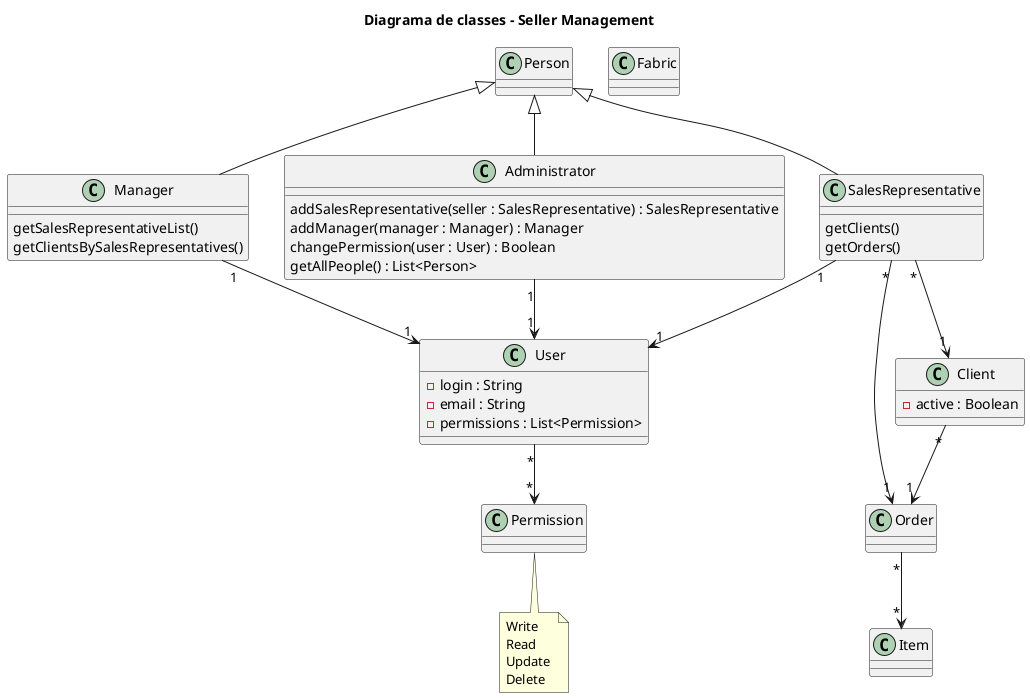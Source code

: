 @startuml
    title Diagrama de classes - Seller Management

    class Permission {

    }

    note bottom of Permission : Write \nRead \nUpdate \nDelete

    class User {
        - login : String 
        - email : String
        - permissions : List<Permission>
    }

    class Order {

    }

    

    class Client {
        - active : Boolean
    }

    class Person {

    }

    class SalesRepresentative {
        
        getClients()
        getOrders()
    }

    class Manager {
        getSalesRepresentativeList()
        getClientsBySalesRepresentatives()
    }

    class Administrator {
        addSalesRepresentative(seller : SalesRepresentative) : SalesRepresentative
        addManager(manager : Manager) : Manager
        changePermission(user : User) : Boolean
        getAllPeople() : List<Person>
    }

    class Item {

    }

    class Fabric {

    }

    Person <|-- SalesRepresentative
    Person <|-- Manager
    Person <|-- Administrator
    SalesRepresentative "1" --> "1" User
    Manager "1" --> "1" User
    Administrator "1" --> "1" User
    
    User "*" --> "*" Permission

    SalesRepresentative "*" --> "1" Client
    SalesRepresentative "*" --> "1" Order
    Order "*" --> "*" Item
    Client "*" --> "1" Order
    
    
@enduml